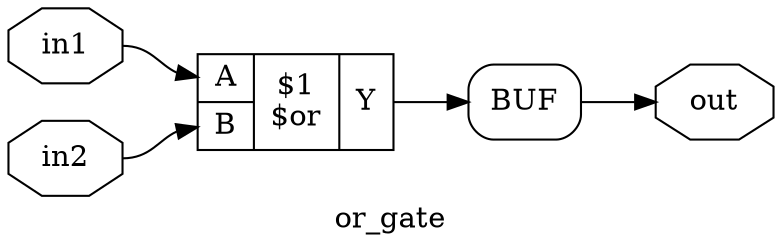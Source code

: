 digraph "or_gate" {
label="or_gate";
rankdir="LR";
remincross=true;
n2 [ shape=octagon, label="out", color="black", fontcolor="black" ];
n3 [ shape=octagon, label="in2", color="black", fontcolor="black" ];
n4 [ shape=octagon, label="in1", color="black", fontcolor="black" ];
c8 [ shape=record, label="{{<p5> A|<p6> B}|$1\n$or|{<p7> Y}}" ];
x0 [shape=box, style=rounded, label="BUF"];
c8:p7:e -> x0:w:w [color="black", label=""];
x0:e:e -> n2:w [color="black", label=""];
n3:e -> c8:p6:w [color="black", label=""];
n4:e -> c8:p5:w [color="black", label=""];
}
